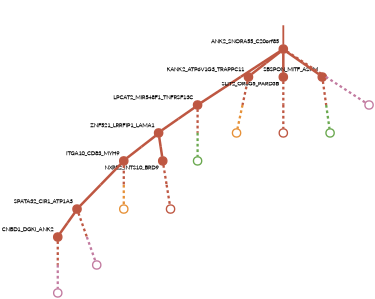 strict digraph  {
graph[splines=false]; nodesep=0.7; rankdir=TB; ranksep=0.6; forcelabels=true; dpi=600; size=2.5;
0 [color="#be5742ff", fillcolor="#be5742ff", fixedsize=true, fontname=Lato, fontsize="12pt", height="0.25", label="", penwidth=3, shape=circle, style=filled, xlabel=ANK2_SNORA55_C20orf85];
1 [color="#be5742ff", fillcolor="#be5742ff", fixedsize=true, fontname=Lato, fontsize="12pt", height="0.25", label="", penwidth=3, shape=circle, style=filled, xlabel=LPCAT2_MIR548F1_TNFRSF13C];
6 [color="#be5742ff", fillcolor="#be5742ff", fixedsize=true, fontname=Lato, fontsize="12pt", height="0.25", label="", penwidth=3, shape=circle, style=filled, xlabel=KANK2_ATP6V1G3_TRAPPC11];
7 [color="#be5742ff", fillcolor="#be5742ff", fixedsize=true, fontname=Lato, fontsize="12pt", height="0.25", label="", penwidth=3, shape=circle, style=filled, xlabel=SLIT2_OR8G5_PARD3B];
8 [color="#be5742ff", fillcolor="#be5742ff", fixedsize=true, fontname=Lato, fontsize="12pt", height="0.25", label="", penwidth=3, shape=circle, style=filled, xlabel=SBSPON_MITF_ASPM];
12 [color="#c27ba0ff", fillcolor="#c27ba0ff", fixedsize=true, fontname=Lato, fontsize="12pt", height="0.25", label="", penwidth=3, shape=circle, style=solid, xlabel=""];
3 [color="#be5742ff", fillcolor="#be5742ff", fixedsize=true, fontname=Lato, fontsize="12pt", height="0.25", label="", penwidth=3, shape=circle, style=filled, xlabel=ZNF521_LRRFIP1_LAMA1];
10 [color="#6aa84fff", fillcolor="#6aa84fff", fixedsize=true, fontname=Lato, fontsize="12pt", height="0.25", label="", penwidth=3, shape=circle, style=solid, xlabel=""];
2 [color="#be5742ff", fillcolor="#be5742ff", fixedsize=true, fontname=Lato, fontsize="12pt", height="0.25", label="", penwidth=3, shape=circle, style=filled, xlabel=SPATA32_CIR1_ATP1A3];
9 [color="#be5742ff", fillcolor="#be5742ff", fixedsize=true, fontname=Lato, fontsize="12pt", height="0.25", label="", penwidth=3, shape=circle, style=filled, xlabel=CNBD1_DGKI_ANK2];
13 [color="#c27ba0ff", fillcolor="#c27ba0ff", fixedsize=true, fontname=Lato, fontsize="12pt", height="0.25", label="", penwidth=3, shape=circle, style=solid, xlabel=""];
4 [color="#be5742ff", fillcolor="#be5742ff", fixedsize=true, fontname=Lato, fontsize="12pt", height="0.25", label="", penwidth=3, shape=circle, style=filled, xlabel=ITGA10_CD83_MYH9];
5 [color="#be5742ff", fillcolor="#be5742ff", fixedsize=true, fontname=Lato, fontsize="12pt", height="0.25", label="", penwidth=3, shape=circle, style=filled, xlabel=NXPE2_INTS10_BRD9];
15 [color="#e69138ff", fillcolor="#e69138ff", fixedsize=true, fontname=Lato, fontsize="12pt", height="0.25", label="", penwidth=3, shape=circle, style=solid, xlabel=""];
17 [color="#be5742ff", fillcolor="#be5742ff", fixedsize=true, fontname=Lato, fontsize="12pt", height="0.25", label="", penwidth=3, shape=circle, style=solid, xlabel=""];
16 [color="#e69138ff", fillcolor="#e69138ff", fixedsize=true, fontname=Lato, fontsize="12pt", height="0.25", label="", penwidth=3, shape=circle, style=solid, xlabel=""];
18 [color="#be5742ff", fillcolor="#be5742ff", fixedsize=true, fontname=Lato, fontsize="12pt", height="0.25", label="", penwidth=3, shape=circle, style=solid, xlabel=""];
11 [color="#6aa84fff", fillcolor="#6aa84fff", fixedsize=true, fontname=Lato, fontsize="12pt", height="0.25", label="", penwidth=3, shape=circle, style=solid, xlabel=""];
14 [color="#c27ba0ff", fillcolor="#c27ba0ff", fixedsize=true, fontname=Lato, fontsize="12pt", height="0.25", label="", penwidth=3, shape=circle, style=solid, xlabel=""];
normal [label="", penwidth=3, style=invis, xlabel=ANK2_SNORA55_C20orf85];
0 -> 1  [arrowsize=0, color="#be5742ff;0.5:#be5742ff", minlen="2.0", penwidth="5.5", style=solid];
0 -> 6  [arrowsize=0, color="#be5742ff;0.5:#be5742ff", minlen="1.2857141494750977", penwidth="5.5", style=solid];
0 -> 7  [arrowsize=0, color="#be5742ff;0.5:#be5742ff", minlen="1.1428571939468384", penwidth="5.5", style=solid];
0 -> 8  [arrowsize=0, color="#be5742ff;0.5:#be5742ff", minlen="1.1428571939468384", penwidth="5.5", style=solid];
0 -> 12  [arrowsize=0, color="#be5742ff;0.5:#c27ba0ff", minlen="2.0", penwidth=5, style=dashed];
1 -> 3  [arrowsize=0, color="#be5742ff;0.5:#be5742ff", minlen="1.8571428060531616", penwidth="5.5", style=solid];
1 -> 10  [arrowsize=0, color="#be5742ff;0.5:#6aa84fff", minlen="2.0", penwidth=5, style=dashed];
6 -> 16  [arrowsize=0, color="#be5742ff;0.5:#e69138ff", minlen="2.0", penwidth=5, style=dashed];
7 -> 18  [arrowsize=0, color="#be5742ff;0.5:#be5742ff", minlen="2.0", penwidth=5, style=dashed];
8 -> 11  [arrowsize=0, color="#be5742ff;0.5:#6aa84fff", minlen="2.0", penwidth=5, style=dashed];
3 -> 4  [arrowsize=0, color="#be5742ff;0.5:#be5742ff", minlen="1.8571428060531616", penwidth="5.5", style=solid];
3 -> 5  [arrowsize=0, color="#be5742ff;0.5:#be5742ff", minlen="1.2857141494750977", penwidth="5.5", style=solid];
2 -> 9  [arrowsize=0, color="#be5742ff;0.5:#be5742ff", minlen="1.0", penwidth="5.5", style=solid];
2 -> 13  [arrowsize=0, color="#be5742ff;0.5:#c27ba0ff", minlen="2.0", penwidth=5, style=dashed];
9 -> 14  [arrowsize=0, color="#be5742ff;0.5:#c27ba0ff", minlen="2.0", penwidth=5, style=dashed];
4 -> 2  [arrowsize=0, color="#be5742ff;0.5:#be5742ff", minlen="2.0", penwidth="5.5", style=solid];
4 -> 15  [arrowsize=0, color="#be5742ff;0.5:#e69138ff", minlen="2.0", penwidth=5, style=dashed];
5 -> 17  [arrowsize=0, color="#be5742ff;0.5:#be5742ff", minlen="2.0", penwidth=5, style=dashed];
normal -> 0  [arrowsize=0, color="#be5742ff", label="", penwidth=4, style=solid];
}
